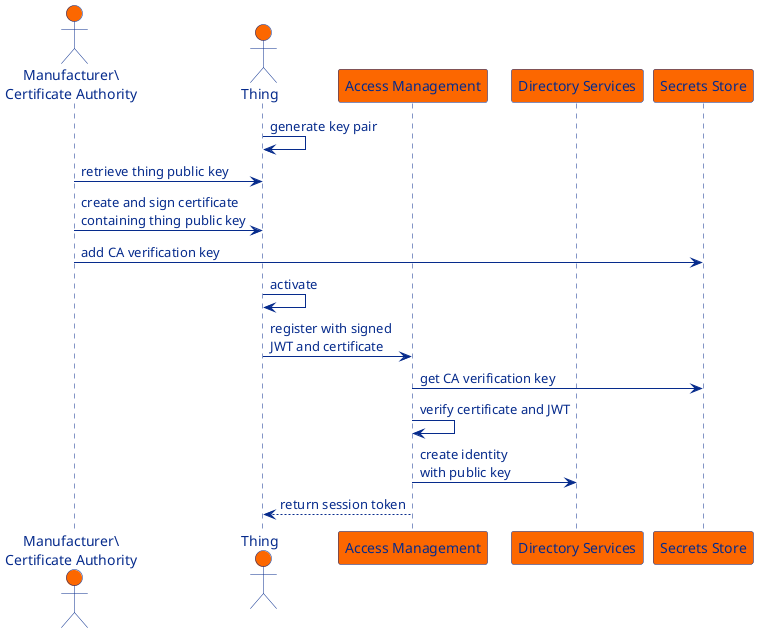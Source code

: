 @startuml

skinparam sequence {
    ArrowFontColor #062b8c
    ArrowColor #062b8c
    LifeLineBorderColor #062b8c

    ParticipantBorderColor #062b8c
    ParticipantBackgroundColor #fc6700
    ParticipantFontColor #062b8c

    ActorBorderColor #062b8c
    ActorBackgroundColor #fc6700
    ActorFontColor #062b8c
}

actor "Manufacturer\\\nCertificate Authority" as man
actor "Thing" as thing
participant "Access Management" as am
participant "Directory Services" as ds
participant "Secrets Store" as ss

thing -> thing : generate key pair
man -> thing : retrieve thing public key
man -> thing : create and sign certificate \ncontaining thing public key
man -> ss : add CA verification key

thing -> thing : activate
thing -> am : register with signed\nJWT and certificate
am -> ss : get CA verification key
am -> am : verify certificate and JWT
am -> ds : create identity\nwith public key
am --> thing : return session token

@enduml